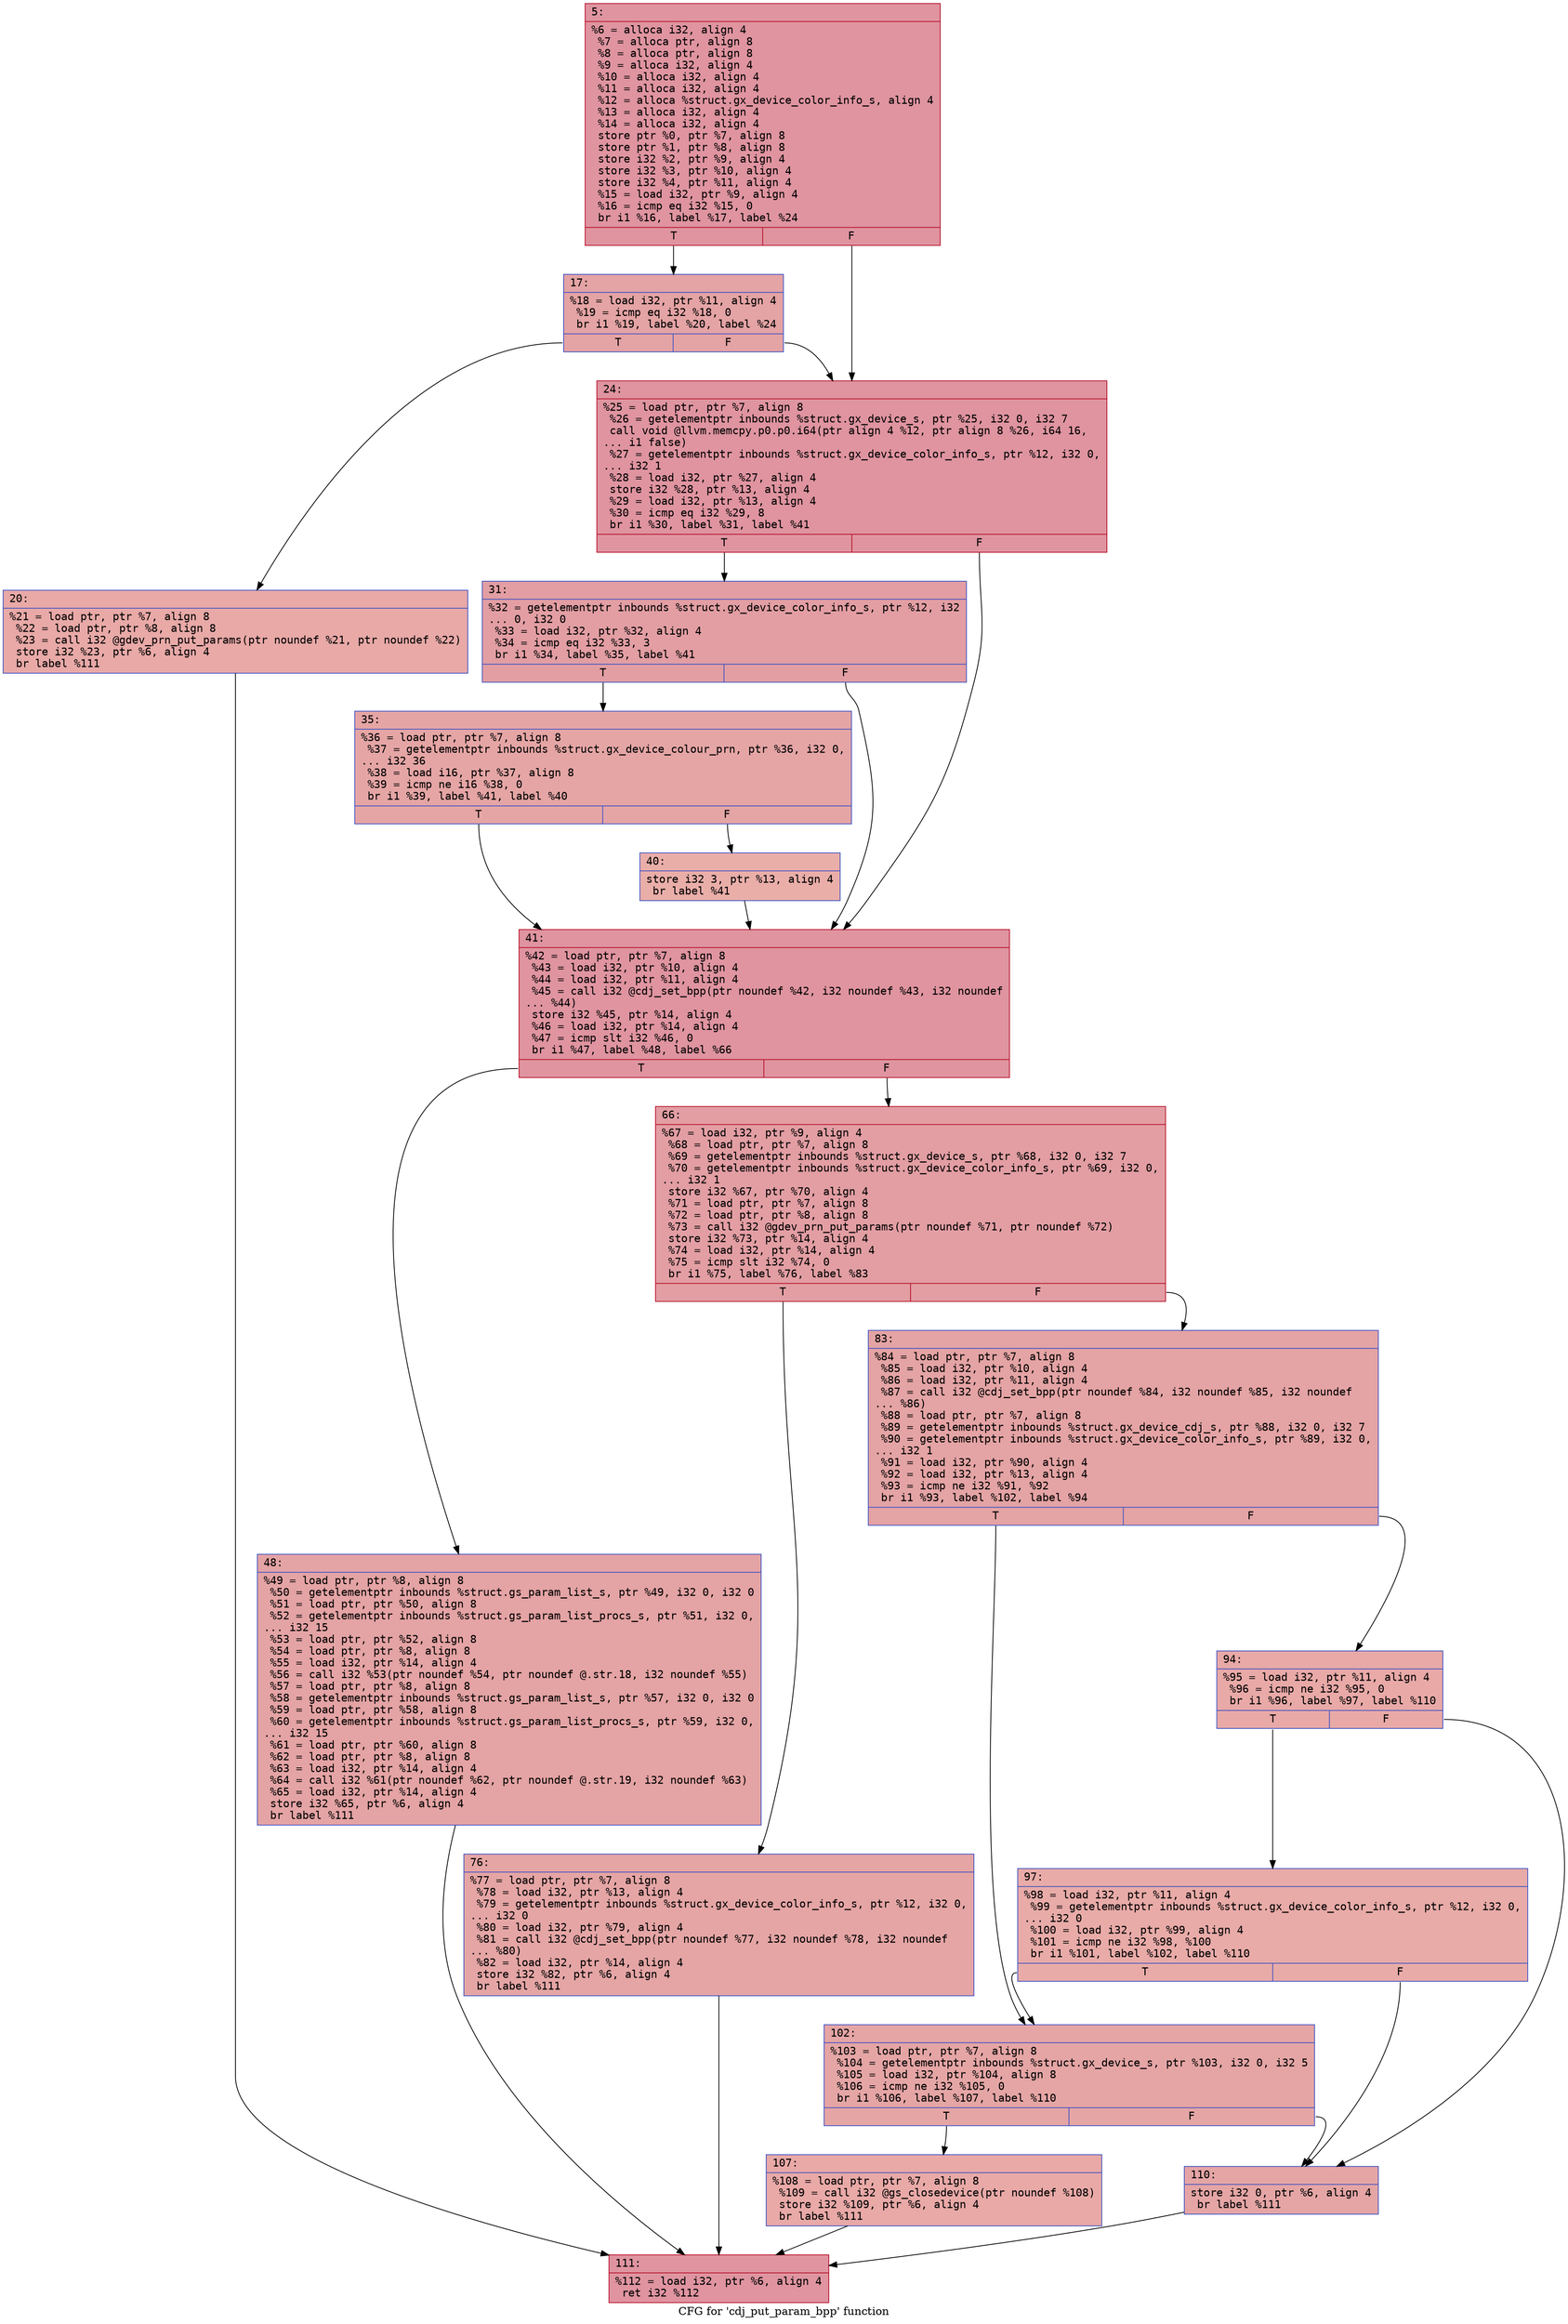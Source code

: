 digraph "CFG for 'cdj_put_param_bpp' function" {
	label="CFG for 'cdj_put_param_bpp' function";

	Node0x600001503f20 [shape=record,color="#b70d28ff", style=filled, fillcolor="#b70d2870" fontname="Courier",label="{5:\l|  %6 = alloca i32, align 4\l  %7 = alloca ptr, align 8\l  %8 = alloca ptr, align 8\l  %9 = alloca i32, align 4\l  %10 = alloca i32, align 4\l  %11 = alloca i32, align 4\l  %12 = alloca %struct.gx_device_color_info_s, align 4\l  %13 = alloca i32, align 4\l  %14 = alloca i32, align 4\l  store ptr %0, ptr %7, align 8\l  store ptr %1, ptr %8, align 8\l  store i32 %2, ptr %9, align 4\l  store i32 %3, ptr %10, align 4\l  store i32 %4, ptr %11, align 4\l  %15 = load i32, ptr %9, align 4\l  %16 = icmp eq i32 %15, 0\l  br i1 %16, label %17, label %24\l|{<s0>T|<s1>F}}"];
	Node0x600001503f20:s0 -> Node0x600001503f70[tooltip="5 -> 17\nProbability 37.50%" ];
	Node0x600001503f20:s1 -> Node0x60000151c050[tooltip="5 -> 24\nProbability 62.50%" ];
	Node0x600001503f70 [shape=record,color="#3d50c3ff", style=filled, fillcolor="#c32e3170" fontname="Courier",label="{17:\l|  %18 = load i32, ptr %11, align 4\l  %19 = icmp eq i32 %18, 0\l  br i1 %19, label %20, label %24\l|{<s0>T|<s1>F}}"];
	Node0x600001503f70:s0 -> Node0x60000151c000[tooltip="17 -> 20\nProbability 37.50%" ];
	Node0x600001503f70:s1 -> Node0x60000151c050[tooltip="17 -> 24\nProbability 62.50%" ];
	Node0x60000151c000 [shape=record,color="#3d50c3ff", style=filled, fillcolor="#ca3b3770" fontname="Courier",label="{20:\l|  %21 = load ptr, ptr %7, align 8\l  %22 = load ptr, ptr %8, align 8\l  %23 = call i32 @gdev_prn_put_params(ptr noundef %21, ptr noundef %22)\l  store i32 %23, ptr %6, align 4\l  br label %111\l}"];
	Node0x60000151c000 -> Node0x60000151c4b0[tooltip="20 -> 111\nProbability 100.00%" ];
	Node0x60000151c050 [shape=record,color="#b70d28ff", style=filled, fillcolor="#b70d2870" fontname="Courier",label="{24:\l|  %25 = load ptr, ptr %7, align 8\l  %26 = getelementptr inbounds %struct.gx_device_s, ptr %25, i32 0, i32 7\l  call void @llvm.memcpy.p0.p0.i64(ptr align 4 %12, ptr align 8 %26, i64 16,\l... i1 false)\l  %27 = getelementptr inbounds %struct.gx_device_color_info_s, ptr %12, i32 0,\l... i32 1\l  %28 = load i32, ptr %27, align 4\l  store i32 %28, ptr %13, align 4\l  %29 = load i32, ptr %13, align 4\l  %30 = icmp eq i32 %29, 8\l  br i1 %30, label %31, label %41\l|{<s0>T|<s1>F}}"];
	Node0x60000151c050:s0 -> Node0x60000151c0a0[tooltip="24 -> 31\nProbability 50.00%" ];
	Node0x60000151c050:s1 -> Node0x60000151c190[tooltip="24 -> 41\nProbability 50.00%" ];
	Node0x60000151c0a0 [shape=record,color="#3d50c3ff", style=filled, fillcolor="#be242e70" fontname="Courier",label="{31:\l|  %32 = getelementptr inbounds %struct.gx_device_color_info_s, ptr %12, i32\l... 0, i32 0\l  %33 = load i32, ptr %32, align 4\l  %34 = icmp eq i32 %33, 3\l  br i1 %34, label %35, label %41\l|{<s0>T|<s1>F}}"];
	Node0x60000151c0a0:s0 -> Node0x60000151c0f0[tooltip="31 -> 35\nProbability 50.00%" ];
	Node0x60000151c0a0:s1 -> Node0x60000151c190[tooltip="31 -> 41\nProbability 50.00%" ];
	Node0x60000151c0f0 [shape=record,color="#3d50c3ff", style=filled, fillcolor="#c5333470" fontname="Courier",label="{35:\l|  %36 = load ptr, ptr %7, align 8\l  %37 = getelementptr inbounds %struct.gx_device_colour_prn, ptr %36, i32 0,\l... i32 36\l  %38 = load i16, ptr %37, align 8\l  %39 = icmp ne i16 %38, 0\l  br i1 %39, label %41, label %40\l|{<s0>T|<s1>F}}"];
	Node0x60000151c0f0:s0 -> Node0x60000151c190[tooltip="35 -> 41\nProbability 62.50%" ];
	Node0x60000151c0f0:s1 -> Node0x60000151c140[tooltip="35 -> 40\nProbability 37.50%" ];
	Node0x60000151c140 [shape=record,color="#3d50c3ff", style=filled, fillcolor="#d0473d70" fontname="Courier",label="{40:\l|  store i32 3, ptr %13, align 4\l  br label %41\l}"];
	Node0x60000151c140 -> Node0x60000151c190[tooltip="40 -> 41\nProbability 100.00%" ];
	Node0x60000151c190 [shape=record,color="#b70d28ff", style=filled, fillcolor="#b70d2870" fontname="Courier",label="{41:\l|  %42 = load ptr, ptr %7, align 8\l  %43 = load i32, ptr %10, align 4\l  %44 = load i32, ptr %11, align 4\l  %45 = call i32 @cdj_set_bpp(ptr noundef %42, i32 noundef %43, i32 noundef\l... %44)\l  store i32 %45, ptr %14, align 4\l  %46 = load i32, ptr %14, align 4\l  %47 = icmp slt i32 %46, 0\l  br i1 %47, label %48, label %66\l|{<s0>T|<s1>F}}"];
	Node0x60000151c190:s0 -> Node0x60000151c1e0[tooltip="41 -> 48\nProbability 37.50%" ];
	Node0x60000151c190:s1 -> Node0x60000151c230[tooltip="41 -> 66\nProbability 62.50%" ];
	Node0x60000151c1e0 [shape=record,color="#3d50c3ff", style=filled, fillcolor="#c32e3170" fontname="Courier",label="{48:\l|  %49 = load ptr, ptr %8, align 8\l  %50 = getelementptr inbounds %struct.gs_param_list_s, ptr %49, i32 0, i32 0\l  %51 = load ptr, ptr %50, align 8\l  %52 = getelementptr inbounds %struct.gs_param_list_procs_s, ptr %51, i32 0,\l... i32 15\l  %53 = load ptr, ptr %52, align 8\l  %54 = load ptr, ptr %8, align 8\l  %55 = load i32, ptr %14, align 4\l  %56 = call i32 %53(ptr noundef %54, ptr noundef @.str.18, i32 noundef %55)\l  %57 = load ptr, ptr %8, align 8\l  %58 = getelementptr inbounds %struct.gs_param_list_s, ptr %57, i32 0, i32 0\l  %59 = load ptr, ptr %58, align 8\l  %60 = getelementptr inbounds %struct.gs_param_list_procs_s, ptr %59, i32 0,\l... i32 15\l  %61 = load ptr, ptr %60, align 8\l  %62 = load ptr, ptr %8, align 8\l  %63 = load i32, ptr %14, align 4\l  %64 = call i32 %61(ptr noundef %62, ptr noundef @.str.19, i32 noundef %63)\l  %65 = load i32, ptr %14, align 4\l  store i32 %65, ptr %6, align 4\l  br label %111\l}"];
	Node0x60000151c1e0 -> Node0x60000151c4b0[tooltip="48 -> 111\nProbability 100.00%" ];
	Node0x60000151c230 [shape=record,color="#b70d28ff", style=filled, fillcolor="#be242e70" fontname="Courier",label="{66:\l|  %67 = load i32, ptr %9, align 4\l  %68 = load ptr, ptr %7, align 8\l  %69 = getelementptr inbounds %struct.gx_device_s, ptr %68, i32 0, i32 7\l  %70 = getelementptr inbounds %struct.gx_device_color_info_s, ptr %69, i32 0,\l... i32 1\l  store i32 %67, ptr %70, align 4\l  %71 = load ptr, ptr %7, align 8\l  %72 = load ptr, ptr %8, align 8\l  %73 = call i32 @gdev_prn_put_params(ptr noundef %71, ptr noundef %72)\l  store i32 %73, ptr %14, align 4\l  %74 = load i32, ptr %14, align 4\l  %75 = icmp slt i32 %74, 0\l  br i1 %75, label %76, label %83\l|{<s0>T|<s1>F}}"];
	Node0x60000151c230:s0 -> Node0x60000151c280[tooltip="66 -> 76\nProbability 37.50%" ];
	Node0x60000151c230:s1 -> Node0x60000151c2d0[tooltip="66 -> 83\nProbability 62.50%" ];
	Node0x60000151c280 [shape=record,color="#3d50c3ff", style=filled, fillcolor="#c5333470" fontname="Courier",label="{76:\l|  %77 = load ptr, ptr %7, align 8\l  %78 = load i32, ptr %13, align 4\l  %79 = getelementptr inbounds %struct.gx_device_color_info_s, ptr %12, i32 0,\l... i32 0\l  %80 = load i32, ptr %79, align 4\l  %81 = call i32 @cdj_set_bpp(ptr noundef %77, i32 noundef %78, i32 noundef\l... %80)\l  %82 = load i32, ptr %14, align 4\l  store i32 %82, ptr %6, align 4\l  br label %111\l}"];
	Node0x60000151c280 -> Node0x60000151c4b0[tooltip="76 -> 111\nProbability 100.00%" ];
	Node0x60000151c2d0 [shape=record,color="#3d50c3ff", style=filled, fillcolor="#c32e3170" fontname="Courier",label="{83:\l|  %84 = load ptr, ptr %7, align 8\l  %85 = load i32, ptr %10, align 4\l  %86 = load i32, ptr %11, align 4\l  %87 = call i32 @cdj_set_bpp(ptr noundef %84, i32 noundef %85, i32 noundef\l... %86)\l  %88 = load ptr, ptr %7, align 8\l  %89 = getelementptr inbounds %struct.gx_device_cdj_s, ptr %88, i32 0, i32 7\l  %90 = getelementptr inbounds %struct.gx_device_color_info_s, ptr %89, i32 0,\l... i32 1\l  %91 = load i32, ptr %90, align 4\l  %92 = load i32, ptr %13, align 4\l  %93 = icmp ne i32 %91, %92\l  br i1 %93, label %102, label %94\l|{<s0>T|<s1>F}}"];
	Node0x60000151c2d0:s0 -> Node0x60000151c3c0[tooltip="83 -> 102\nProbability 50.00%" ];
	Node0x60000151c2d0:s1 -> Node0x60000151c320[tooltip="83 -> 94\nProbability 50.00%" ];
	Node0x60000151c320 [shape=record,color="#3d50c3ff", style=filled, fillcolor="#ca3b3770" fontname="Courier",label="{94:\l|  %95 = load i32, ptr %11, align 4\l  %96 = icmp ne i32 %95, 0\l  br i1 %96, label %97, label %110\l|{<s0>T|<s1>F}}"];
	Node0x60000151c320:s0 -> Node0x60000151c370[tooltip="94 -> 97\nProbability 62.50%" ];
	Node0x60000151c320:s1 -> Node0x60000151c460[tooltip="94 -> 110\nProbability 37.50%" ];
	Node0x60000151c370 [shape=record,color="#3d50c3ff", style=filled, fillcolor="#cc403a70" fontname="Courier",label="{97:\l|  %98 = load i32, ptr %11, align 4\l  %99 = getelementptr inbounds %struct.gx_device_color_info_s, ptr %12, i32 0,\l... i32 0\l  %100 = load i32, ptr %99, align 4\l  %101 = icmp ne i32 %98, %100\l  br i1 %101, label %102, label %110\l|{<s0>T|<s1>F}}"];
	Node0x60000151c370:s0 -> Node0x60000151c3c0[tooltip="97 -> 102\nProbability 50.00%" ];
	Node0x60000151c370:s1 -> Node0x60000151c460[tooltip="97 -> 110\nProbability 50.00%" ];
	Node0x60000151c3c0 [shape=record,color="#3d50c3ff", style=filled, fillcolor="#c5333470" fontname="Courier",label="{102:\l|  %103 = load ptr, ptr %7, align 8\l  %104 = getelementptr inbounds %struct.gx_device_s, ptr %103, i32 0, i32 5\l  %105 = load i32, ptr %104, align 8\l  %106 = icmp ne i32 %105, 0\l  br i1 %106, label %107, label %110\l|{<s0>T|<s1>F}}"];
	Node0x60000151c3c0:s0 -> Node0x60000151c410[tooltip="102 -> 107\nProbability 62.50%" ];
	Node0x60000151c3c0:s1 -> Node0x60000151c460[tooltip="102 -> 110\nProbability 37.50%" ];
	Node0x60000151c410 [shape=record,color="#3d50c3ff", style=filled, fillcolor="#ca3b3770" fontname="Courier",label="{107:\l|  %108 = load ptr, ptr %7, align 8\l  %109 = call i32 @gs_closedevice(ptr noundef %108)\l  store i32 %109, ptr %6, align 4\l  br label %111\l}"];
	Node0x60000151c410 -> Node0x60000151c4b0[tooltip="107 -> 111\nProbability 100.00%" ];
	Node0x60000151c460 [shape=record,color="#3d50c3ff", style=filled, fillcolor="#c5333470" fontname="Courier",label="{110:\l|  store i32 0, ptr %6, align 4\l  br label %111\l}"];
	Node0x60000151c460 -> Node0x60000151c4b0[tooltip="110 -> 111\nProbability 100.00%" ];
	Node0x60000151c4b0 [shape=record,color="#b70d28ff", style=filled, fillcolor="#b70d2870" fontname="Courier",label="{111:\l|  %112 = load i32, ptr %6, align 4\l  ret i32 %112\l}"];
}
